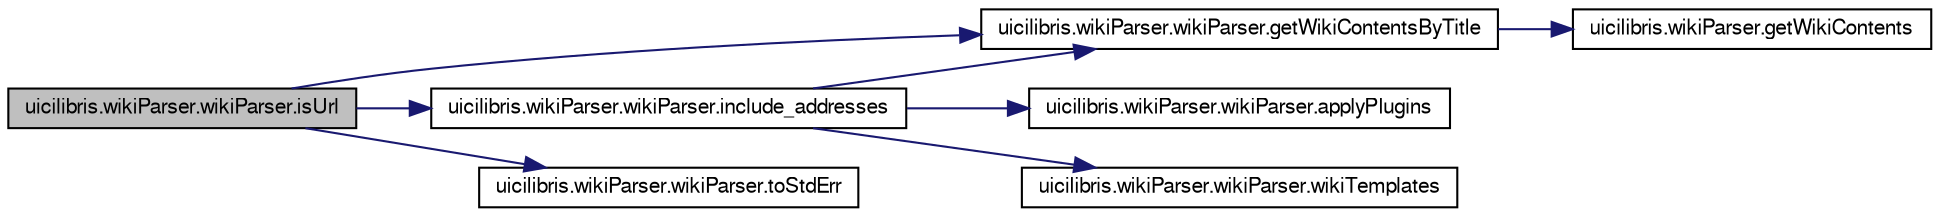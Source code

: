 digraph G
{
  edge [fontname="FreeSans",fontsize="10",labelfontname="FreeSans",labelfontsize="10"];
  node [fontname="FreeSans",fontsize="10",shape=record];
  rankdir="LR";
  Node1 [label="uicilibris.wikiParser.wikiParser.isUrl",height=0.2,width=0.4,color="black", fillcolor="grey75", style="filled" fontcolor="black"];
  Node1 -> Node2 [color="midnightblue",fontsize="10",style="solid",fontname="FreeSans"];
  Node2 [label="uicilibris.wikiParser.wikiParser.getWikiContentsByTitle",height=0.2,width=0.4,color="black", fillcolor="white", style="filled",URL="$classuicilibris_1_1wikiParser_1_1wikiParser.html#a4f51eda5708d394cf790242ee181cf5b",tooltip="Gets the wiki code from the website, given a page&#39;s title."];
  Node2 -> Node3 [color="midnightblue",fontsize="10",style="solid",fontname="FreeSans"];
  Node3 [label="uicilibris.wikiParser.getWikiContents",height=0.2,width=0.4,color="black", fillcolor="white", style="filled",URL="$namespaceuicilibris_1_1wikiParser.html#a3ddb4d65f8af68c58dc5750f4dccc728"];
  Node1 -> Node4 [color="midnightblue",fontsize="10",style="solid",fontname="FreeSans"];
  Node4 [label="uicilibris.wikiParser.wikiParser.include_addresses",height=0.2,width=0.4,color="black", fillcolor="white", style="filled",URL="$classuicilibris_1_1wikiParser_1_1wikiParser.html#a3ce63812d8f61757627343437a74ce48",tooltip="populates self.urlLines with data coming from addresses self.urlLines will be a file-like object..."];
  Node4 -> Node2 [color="midnightblue",fontsize="10",style="solid",fontname="FreeSans"];
  Node4 -> Node5 [color="midnightblue",fontsize="10",style="solid",fontname="FreeSans"];
  Node5 [label="uicilibris.wikiParser.wikiParser.applyPlugins",height=0.2,width=0.4,color="black", fillcolor="white", style="filled",URL="$classuicilibris_1_1wikiParser_1_1wikiParser.html#a9b94d5c7305f2a3442cfab3ae0eb2a4a",tooltip="fixes the strings &quot;&amp;lt;math&gt;&quot; and &quot;&amp;lt;/math&gt;&quot;, then pre-processes a few simple templates which have ..."];
  Node4 -> Node6 [color="midnightblue",fontsize="10",style="solid",fontname="FreeSans"];
  Node6 [label="uicilibris.wikiParser.wikiParser.wikiTemplates",height=0.2,width=0.4,color="black", fillcolor="white", style="filled",URL="$classuicilibris_1_1wikiParser_1_1wikiParser.html#af79280e089c16ff3105d73e45db8705b",tooltip="calls the special page ExpandTemplates in the wiki to apply templates which must be processed by medi..."];
  Node1 -> Node7 [color="midnightblue",fontsize="10",style="solid",fontname="FreeSans"];
  Node7 [label="uicilibris.wikiParser.wikiParser.toStdErr",height=0.2,width=0.4,color="black", fillcolor="white", style="filled",URL="$classuicilibris_1_1wikiParser_1_1wikiParser.html#ad28564c6961cdd8a72d8dbe417c2b349",tooltip="sends a string to sys.stderr"];
}
